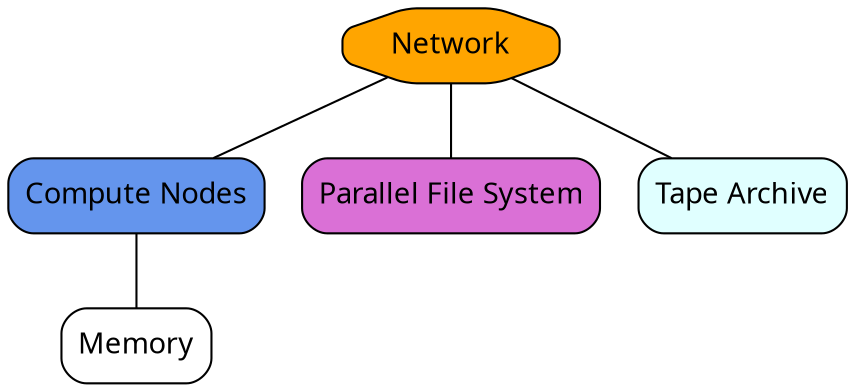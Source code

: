 graph changed {
  graph [fontname = "sans serif"];
  node [fontname = "sans serif", shape=box, style="filled, rounded", fillcolor="white"];
  edge [fontname = "sans serif"];


  {rank = same;
    compute [label="Compute Nodes", fillcolor="cornflowerblue"];
  }

  {rank = same;
    memory [label="Memory", fillcolor="white"];
  }
  compute -- memory;



  {rank = same;
    pfs [label="Parallel File System", fillcolor="orchid"];
    archive [label="Tape Archive", fillcolor="lightcyan"];
  }


  {rank = same;
    network [label="Network", shape="octagon", fillcolor="orange"];
  }


  network -- archive;
  network -- compute;
  network -- pfs;
}
